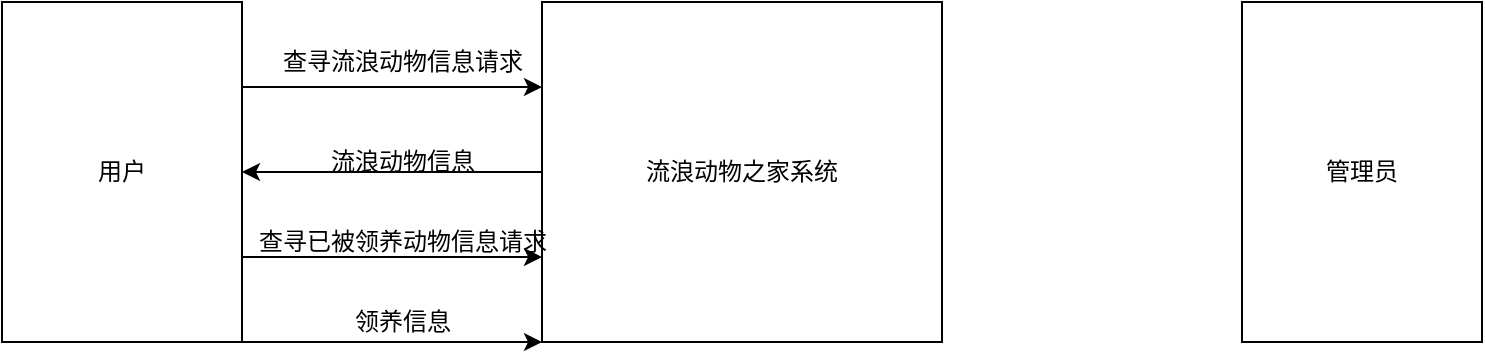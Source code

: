 <mxfile version="16.1.0" type="github">
  <diagram id="hXVJ3gBhNhegeCH-E7-8" name="第 1 页">
    <mxGraphModel dx="1038" dy="663" grid="1" gridSize="10" guides="1" tooltips="1" connect="1" arrows="1" fold="1" page="1" pageScale="1" pageWidth="827" pageHeight="1169" math="0" shadow="0">
      <root>
        <mxCell id="0" />
        <mxCell id="1" parent="0" />
        <mxCell id="3Bbfqr4P4dcc62THV-cg-9" style="edgeStyle=orthogonalEdgeStyle;rounded=0;orthogonalLoop=1;jettySize=auto;html=1;exitX=0;exitY=0.5;exitDx=0;exitDy=0;" edge="1" parent="1" source="3Bbfqr4P4dcc62THV-cg-2" target="3Bbfqr4P4dcc62THV-cg-6">
          <mxGeometry relative="1" as="geometry" />
        </mxCell>
        <mxCell id="3Bbfqr4P4dcc62THV-cg-2" value="流浪动物之家系统" style="rounded=0;whiteSpace=wrap;html=1;" vertex="1" parent="1">
          <mxGeometry x="300" y="110" width="200" height="170" as="geometry" />
        </mxCell>
        <mxCell id="3Bbfqr4P4dcc62THV-cg-5" value="管理员" style="rounded=0;whiteSpace=wrap;html=1;" vertex="1" parent="1">
          <mxGeometry x="650" y="110" width="120" height="170" as="geometry" />
        </mxCell>
        <mxCell id="3Bbfqr4P4dcc62THV-cg-7" style="edgeStyle=orthogonalEdgeStyle;rounded=0;orthogonalLoop=1;jettySize=auto;html=1;exitX=1;exitY=0.25;exitDx=0;exitDy=0;entryX=0;entryY=0.25;entryDx=0;entryDy=0;" edge="1" parent="1" source="3Bbfqr4P4dcc62THV-cg-6" target="3Bbfqr4P4dcc62THV-cg-2">
          <mxGeometry relative="1" as="geometry" />
        </mxCell>
        <mxCell id="3Bbfqr4P4dcc62THV-cg-11" style="edgeStyle=orthogonalEdgeStyle;rounded=0;orthogonalLoop=1;jettySize=auto;html=1;exitX=1;exitY=0.75;exitDx=0;exitDy=0;entryX=0;entryY=0.75;entryDx=0;entryDy=0;" edge="1" parent="1" source="3Bbfqr4P4dcc62THV-cg-6" target="3Bbfqr4P4dcc62THV-cg-2">
          <mxGeometry relative="1" as="geometry" />
        </mxCell>
        <mxCell id="3Bbfqr4P4dcc62THV-cg-15" style="edgeStyle=orthogonalEdgeStyle;rounded=0;orthogonalLoop=1;jettySize=auto;html=1;exitX=1;exitY=1;exitDx=0;exitDy=0;entryX=0;entryY=1;entryDx=0;entryDy=0;" edge="1" parent="1" source="3Bbfqr4P4dcc62THV-cg-6" target="3Bbfqr4P4dcc62THV-cg-2">
          <mxGeometry relative="1" as="geometry">
            <Array as="points">
              <mxPoint x="170" y="280" />
              <mxPoint x="170" y="280" />
            </Array>
          </mxGeometry>
        </mxCell>
        <mxCell id="3Bbfqr4P4dcc62THV-cg-6" value="用户" style="rounded=0;whiteSpace=wrap;html=1;" vertex="1" parent="1">
          <mxGeometry x="30" y="110" width="120" height="170" as="geometry" />
        </mxCell>
        <mxCell id="3Bbfqr4P4dcc62THV-cg-8" value="查寻流浪动物信息请求" style="text;html=1;align=center;verticalAlign=middle;resizable=0;points=[];autosize=1;strokeColor=none;fillColor=none;" vertex="1" parent="1">
          <mxGeometry x="160" y="130" width="140" height="20" as="geometry" />
        </mxCell>
        <mxCell id="3Bbfqr4P4dcc62THV-cg-10" value="流浪动物信息" style="text;html=1;align=center;verticalAlign=middle;resizable=0;points=[];autosize=1;strokeColor=none;fillColor=none;" vertex="1" parent="1">
          <mxGeometry x="185" y="180" width="90" height="20" as="geometry" />
        </mxCell>
        <mxCell id="3Bbfqr4P4dcc62THV-cg-12" value="查寻已被领养动物信息请求" style="text;html=1;align=center;verticalAlign=middle;resizable=0;points=[];autosize=1;strokeColor=none;fillColor=none;" vertex="1" parent="1">
          <mxGeometry x="150" y="220" width="160" height="20" as="geometry" />
        </mxCell>
        <mxCell id="3Bbfqr4P4dcc62THV-cg-16" value="领养信息" style="text;html=1;align=center;verticalAlign=middle;resizable=0;points=[];autosize=1;strokeColor=none;fillColor=none;" vertex="1" parent="1">
          <mxGeometry x="200" y="260" width="60" height="20" as="geometry" />
        </mxCell>
      </root>
    </mxGraphModel>
  </diagram>
</mxfile>
